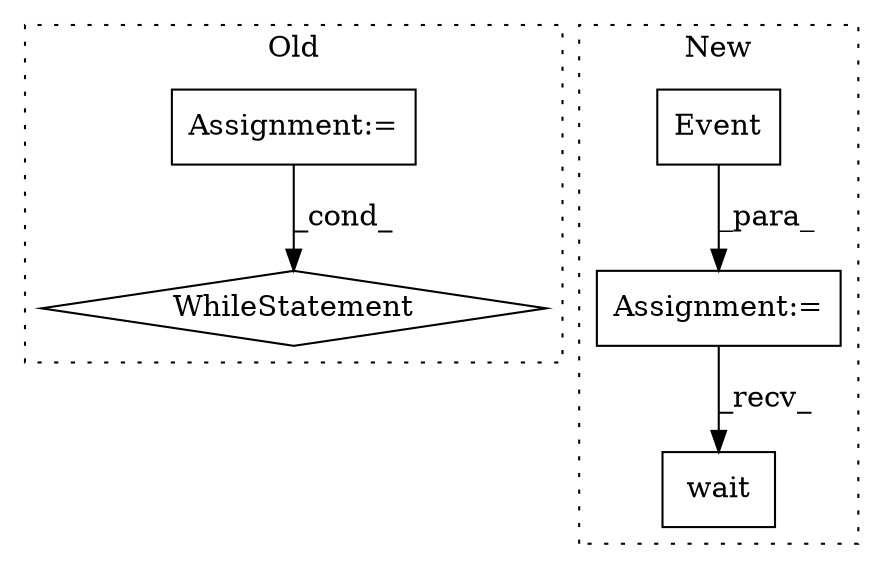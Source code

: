 digraph G {
subgraph cluster0 {
1 [label="WhileStatement" a="61" s="4920,4960" l="7,2" shape="diamond"];
4 [label="Assignment:=" a="7" s="4908" l="1" shape="box"];
label = "Old";
style="dotted";
}
subgraph cluster1 {
2 [label="wait" a="32" s="6026,6033" l="5,1" shape="box"];
3 [label="Event" a="32" s="5555" l="7" shape="box"];
5 [label="Assignment:=" a="7" s="5544" l="1" shape="box"];
label = "New";
style="dotted";
}
3 -> 5 [label="_para_"];
4 -> 1 [label="_cond_"];
5 -> 2 [label="_recv_"];
}